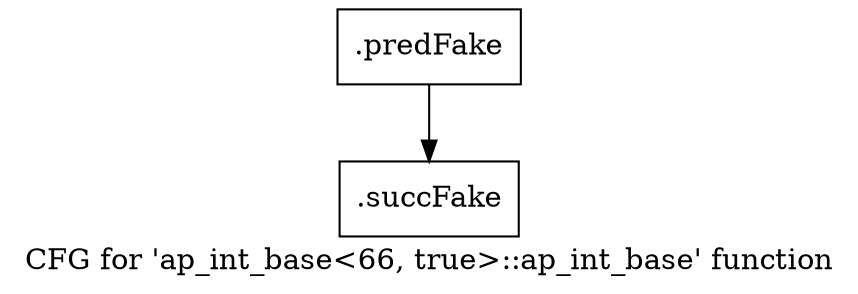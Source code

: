 digraph "CFG for 'ap_int_base\<66, true\>::ap_int_base' function" {
	label="CFG for 'ap_int_base\<66, true\>::ap_int_base' function";

	Node0x5f8a230 [shape=record,filename="",linenumber="",label="{.predFake}"];
	Node0x5f8a230 -> Node0x630e210[ callList="" memoryops="" filename="/mnt/xilinx/Vitis_HLS/2021.2/include/ap_int_base.h" execusionnum="2"];
	Node0x630e210 [shape=record,filename="/mnt/xilinx/Vitis_HLS/2021.2/include/ap_int_base.h",linenumber="227",label="{.succFake}"];
}
